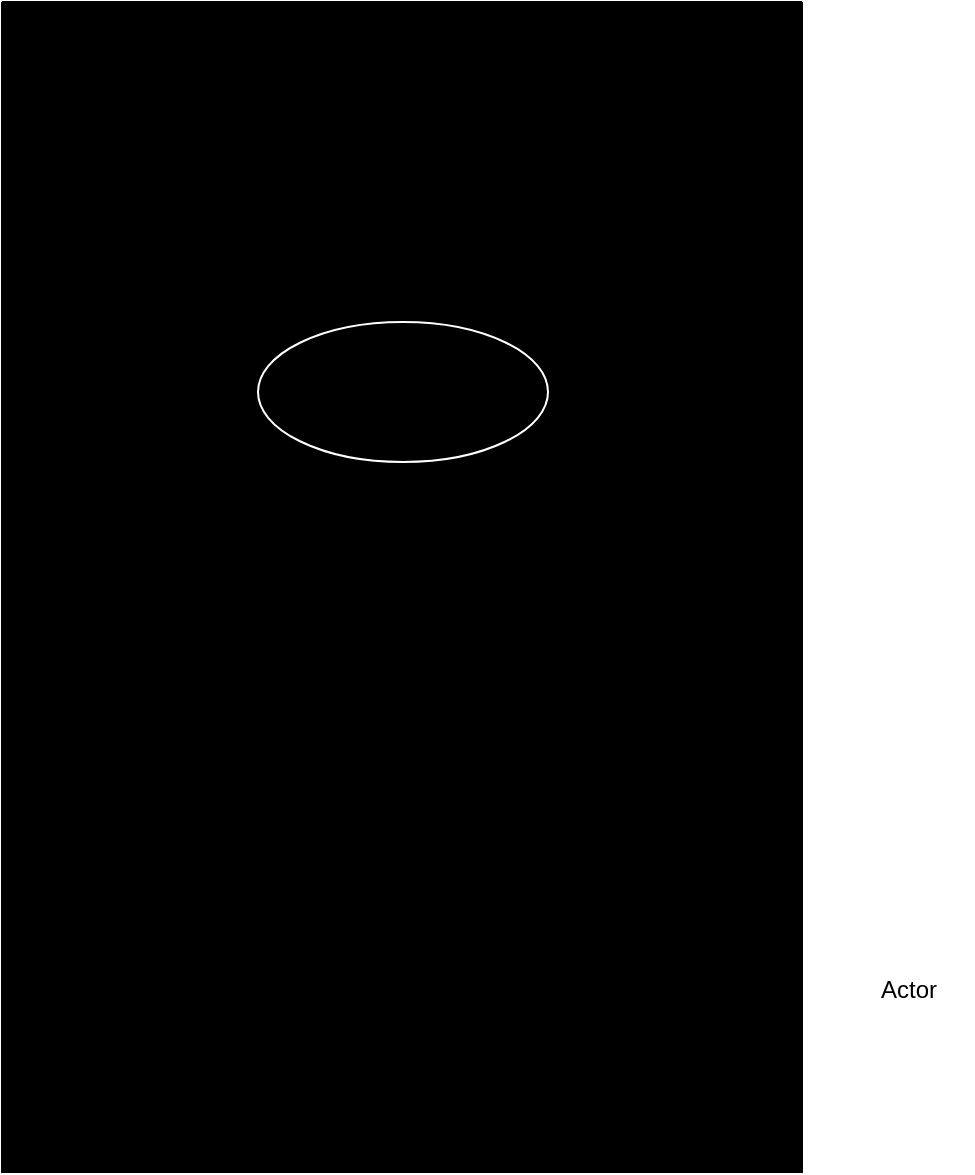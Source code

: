 <mxfile version="22.1.21" type="github">
  <diagram name="Page-1" id="6LsHS8Uy9L4oO94LSz3q">
    <mxGraphModel dx="794" dy="412" grid="1" gridSize="10" guides="1" tooltips="1" connect="1" arrows="1" fold="1" page="1" pageScale="1" pageWidth="850" pageHeight="1100" math="0" shadow="0">
      <root>
        <mxCell id="0" />
        <mxCell id="1" parent="0" />
        <mxCell id="x9D5OUzTq40V8jvRdq4F-1" value="" style="swimlane;startSize=0;swimlaneFillColor=#000000;fillColor=default;" vertex="1" parent="1">
          <mxGeometry x="240" y="250" width="400" height="585" as="geometry" />
        </mxCell>
        <mxCell id="x9D5OUzTq40V8jvRdq4F-3" value="" style="ellipse;whiteSpace=wrap;html=1;fillColor=none;strokeColor=#FFFFFF;" vertex="1" parent="x9D5OUzTq40V8jvRdq4F-1">
          <mxGeometry x="128" y="160" width="145" height="70" as="geometry" />
        </mxCell>
        <mxCell id="x9D5OUzTq40V8jvRdq4F-2" value="Actor" style="shape=umlActor;verticalLabelPosition=bottom;verticalAlign=top;html=1;outlineConnect=0;strokeColor=#FFFFFF;fillColor=none;shadow=0;" vertex="1" parent="1">
          <mxGeometry x="660" y="600" width="65" height="130" as="geometry" />
        </mxCell>
      </root>
    </mxGraphModel>
  </diagram>
</mxfile>
